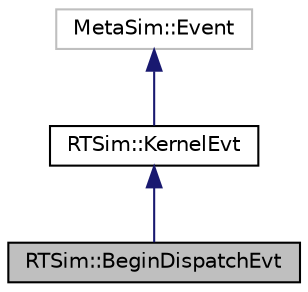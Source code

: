 digraph "RTSim::BeginDispatchEvt"
{
  edge [fontname="Helvetica",fontsize="10",labelfontname="Helvetica",labelfontsize="10"];
  node [fontname="Helvetica",fontsize="10",shape=record];
  Node1 [label="RTSim::BeginDispatchEvt",height=0.2,width=0.4,color="black", fillcolor="grey75", style="filled", fontcolor="black"];
  Node2 -> Node1 [dir="back",color="midnightblue",fontsize="10",style="solid",fontname="Helvetica"];
  Node2 [label="RTSim::KernelEvt",height=0.2,width=0.4,color="black", fillcolor="white", style="filled",URL="$dd/d60/classRTSim_1_1KernelEvt.html"];
  Node3 -> Node2 [dir="back",color="midnightblue",fontsize="10",style="solid",fontname="Helvetica"];
  Node3 [label="MetaSim::Event",height=0.2,width=0.4,color="grey75", fillcolor="white", style="filled"];
}

